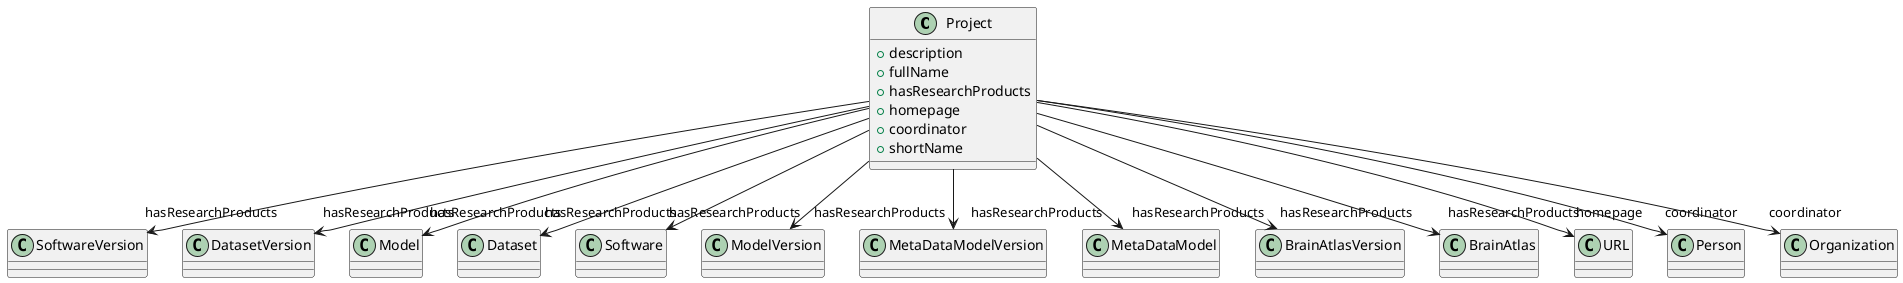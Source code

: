 @startuml
class Project {
+description
+fullName
+hasResearchProducts
+homepage
+coordinator
+shortName

}
Project -d-> "hasResearchProducts" SoftwareVersion
Project -d-> "hasResearchProducts" DatasetVersion
Project -d-> "hasResearchProducts" Model
Project -d-> "hasResearchProducts" Dataset
Project -d-> "hasResearchProducts" Software
Project -d-> "hasResearchProducts" ModelVersion
Project -d-> "hasResearchProducts" MetaDataModelVersion
Project -d-> "hasResearchProducts" MetaDataModel
Project -d-> "hasResearchProducts" BrainAtlasVersion
Project -d-> "hasResearchProducts" BrainAtlas
Project -d-> "homepage" URL
Project -d-> "coordinator" Person
Project -d-> "coordinator" Organization

@enduml